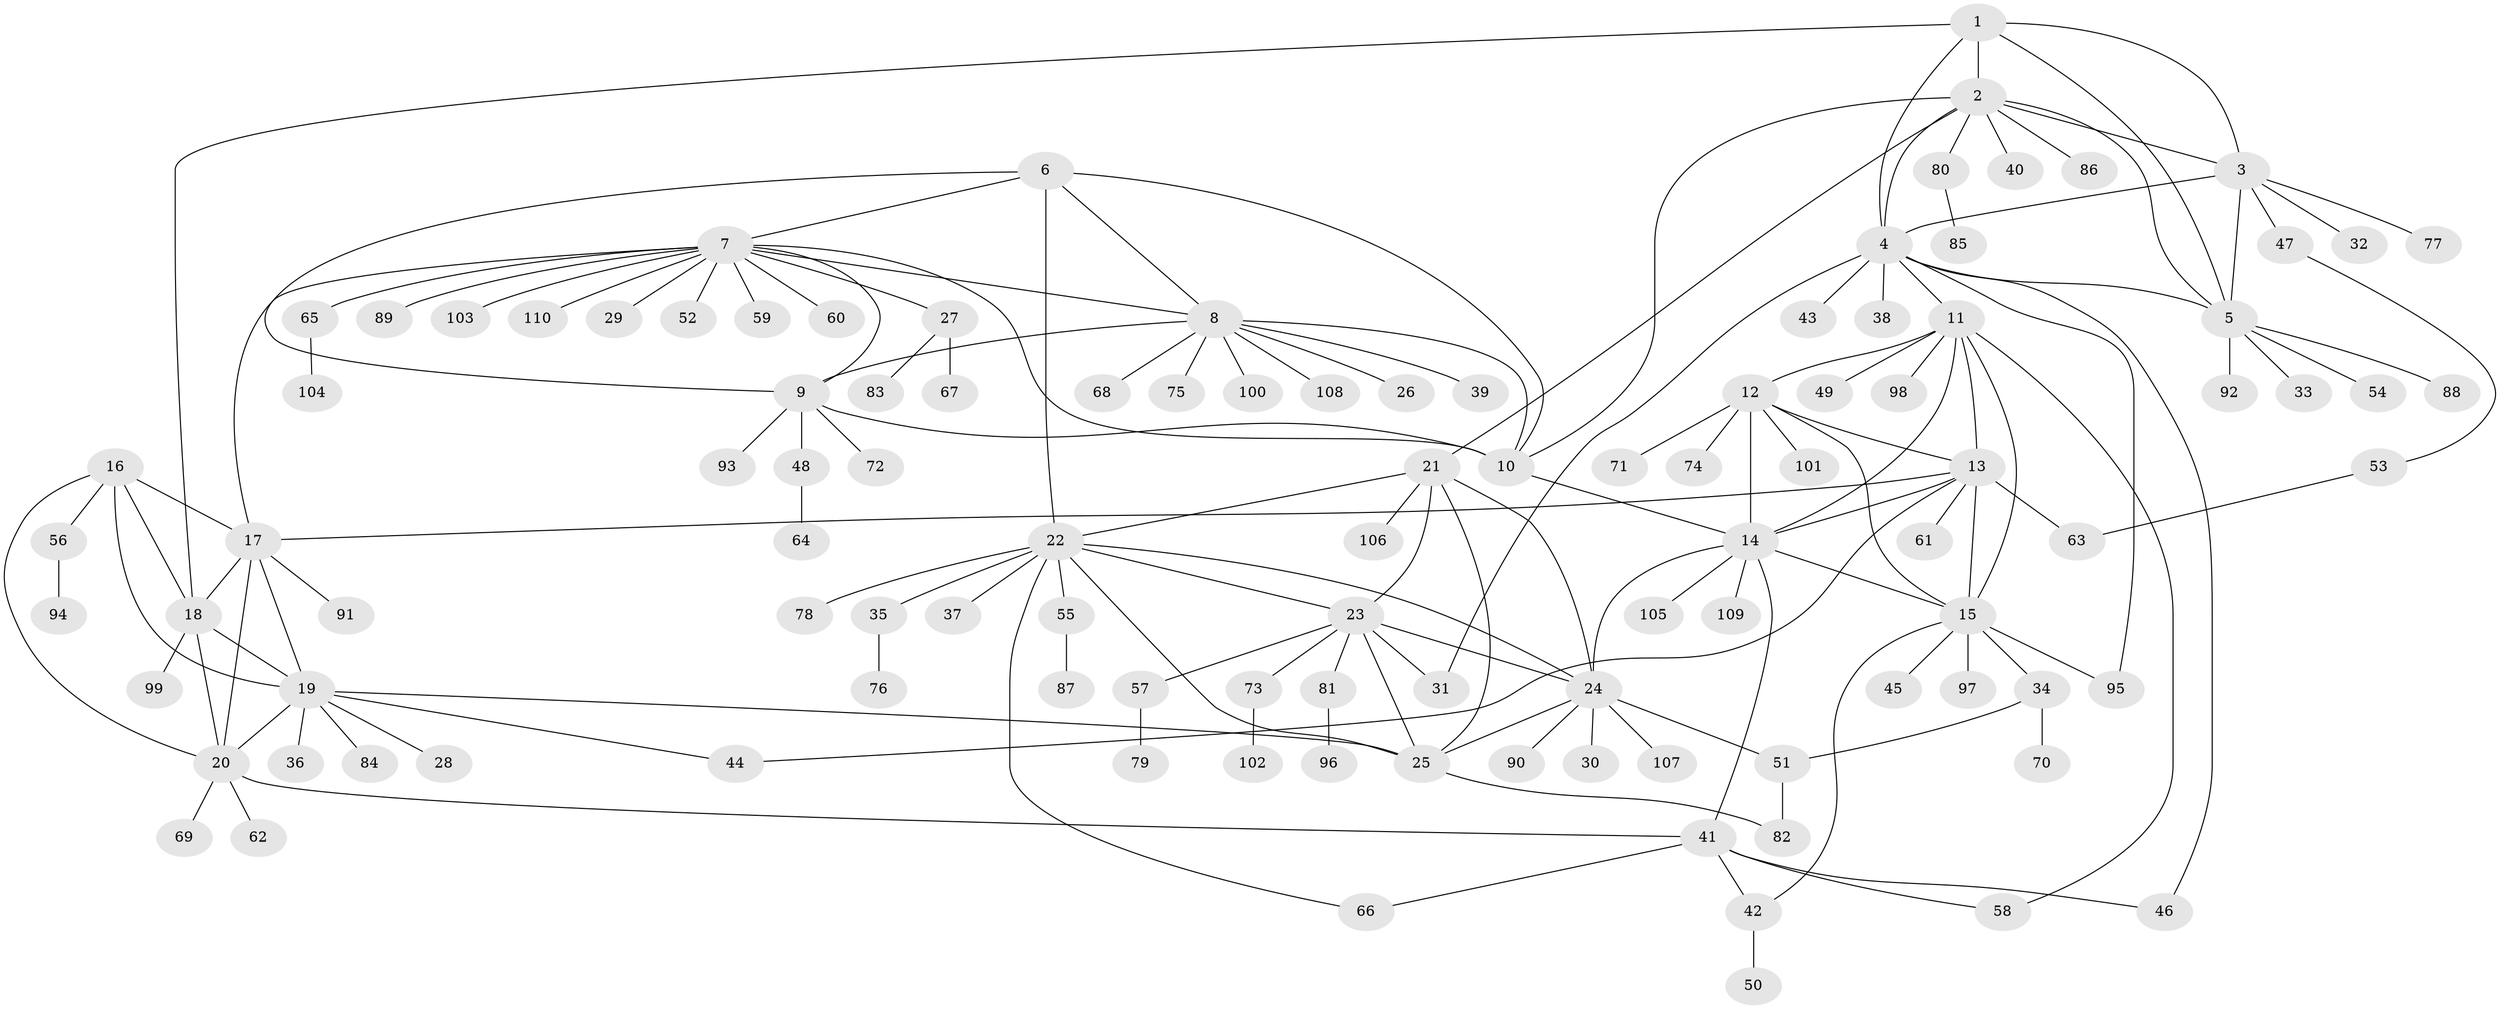 // coarse degree distribution, {9: 0.022727272727272728, 16: 0.022727272727272728, 2: 0.06818181818181818, 17: 0.022727272727272728, 4: 0.06818181818181818, 5: 0.022727272727272728, 7: 0.045454545454545456, 12: 0.022727272727272728, 1: 0.6818181818181818, 3: 0.022727272727272728}
// Generated by graph-tools (version 1.1) at 2025/19/03/04/25 18:19:29]
// undirected, 110 vertices, 156 edges
graph export_dot {
graph [start="1"]
  node [color=gray90,style=filled];
  1;
  2;
  3;
  4;
  5;
  6;
  7;
  8;
  9;
  10;
  11;
  12;
  13;
  14;
  15;
  16;
  17;
  18;
  19;
  20;
  21;
  22;
  23;
  24;
  25;
  26;
  27;
  28;
  29;
  30;
  31;
  32;
  33;
  34;
  35;
  36;
  37;
  38;
  39;
  40;
  41;
  42;
  43;
  44;
  45;
  46;
  47;
  48;
  49;
  50;
  51;
  52;
  53;
  54;
  55;
  56;
  57;
  58;
  59;
  60;
  61;
  62;
  63;
  64;
  65;
  66;
  67;
  68;
  69;
  70;
  71;
  72;
  73;
  74;
  75;
  76;
  77;
  78;
  79;
  80;
  81;
  82;
  83;
  84;
  85;
  86;
  87;
  88;
  89;
  90;
  91;
  92;
  93;
  94;
  95;
  96;
  97;
  98;
  99;
  100;
  101;
  102;
  103;
  104;
  105;
  106;
  107;
  108;
  109;
  110;
  1 -- 2;
  1 -- 3;
  1 -- 4;
  1 -- 5;
  1 -- 18;
  2 -- 3;
  2 -- 4;
  2 -- 5;
  2 -- 10;
  2 -- 21;
  2 -- 40;
  2 -- 80;
  2 -- 86;
  3 -- 4;
  3 -- 5;
  3 -- 32;
  3 -- 47;
  3 -- 77;
  4 -- 5;
  4 -- 11;
  4 -- 31;
  4 -- 38;
  4 -- 43;
  4 -- 46;
  4 -- 95;
  5 -- 33;
  5 -- 54;
  5 -- 88;
  5 -- 92;
  6 -- 7;
  6 -- 8;
  6 -- 9;
  6 -- 10;
  6 -- 22;
  7 -- 8;
  7 -- 9;
  7 -- 10;
  7 -- 17;
  7 -- 27;
  7 -- 29;
  7 -- 52;
  7 -- 59;
  7 -- 60;
  7 -- 65;
  7 -- 89;
  7 -- 103;
  7 -- 110;
  8 -- 9;
  8 -- 10;
  8 -- 26;
  8 -- 39;
  8 -- 68;
  8 -- 75;
  8 -- 100;
  8 -- 108;
  9 -- 10;
  9 -- 48;
  9 -- 72;
  9 -- 93;
  10 -- 14;
  11 -- 12;
  11 -- 13;
  11 -- 14;
  11 -- 15;
  11 -- 49;
  11 -- 58;
  11 -- 98;
  12 -- 13;
  12 -- 14;
  12 -- 15;
  12 -- 71;
  12 -- 74;
  12 -- 101;
  13 -- 14;
  13 -- 15;
  13 -- 17;
  13 -- 44;
  13 -- 61;
  13 -- 63;
  14 -- 15;
  14 -- 24;
  14 -- 41;
  14 -- 105;
  14 -- 109;
  15 -- 34;
  15 -- 42;
  15 -- 45;
  15 -- 95;
  15 -- 97;
  16 -- 17;
  16 -- 18;
  16 -- 19;
  16 -- 20;
  16 -- 56;
  17 -- 18;
  17 -- 19;
  17 -- 20;
  17 -- 91;
  18 -- 19;
  18 -- 20;
  18 -- 99;
  19 -- 20;
  19 -- 25;
  19 -- 28;
  19 -- 36;
  19 -- 44;
  19 -- 84;
  20 -- 41;
  20 -- 62;
  20 -- 69;
  21 -- 22;
  21 -- 23;
  21 -- 24;
  21 -- 25;
  21 -- 106;
  22 -- 23;
  22 -- 24;
  22 -- 25;
  22 -- 35;
  22 -- 37;
  22 -- 55;
  22 -- 66;
  22 -- 78;
  23 -- 24;
  23 -- 25;
  23 -- 31;
  23 -- 57;
  23 -- 73;
  23 -- 81;
  24 -- 25;
  24 -- 30;
  24 -- 51;
  24 -- 90;
  24 -- 107;
  25 -- 82;
  27 -- 67;
  27 -- 83;
  34 -- 51;
  34 -- 70;
  35 -- 76;
  41 -- 42;
  41 -- 46;
  41 -- 58;
  41 -- 66;
  42 -- 50;
  47 -- 53;
  48 -- 64;
  51 -- 82;
  53 -- 63;
  55 -- 87;
  56 -- 94;
  57 -- 79;
  65 -- 104;
  73 -- 102;
  80 -- 85;
  81 -- 96;
}
